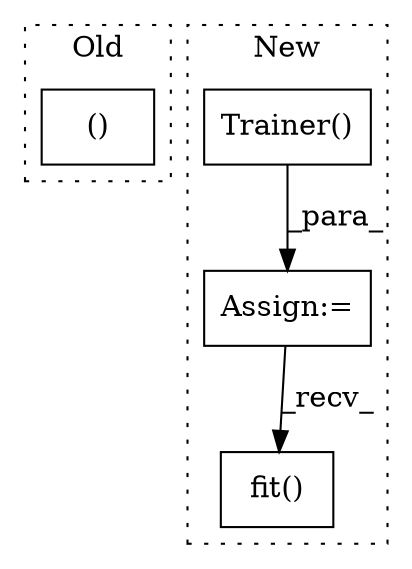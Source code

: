 digraph G {
subgraph cluster0 {
1 [label="()" a="54" s="22862" l="230" shape="box"];
label = "Old";
style="dotted";
}
subgraph cluster1 {
2 [label="Trainer()" a="75" s="10468" l="50" shape="box"];
3 [label="Assign:=" a="68" s="10465" l="3" shape="box"];
4 [label="fit()" a="75" s="10526,10543" l="12,18" shape="box"];
label = "New";
style="dotted";
}
2 -> 3 [label="_para_"];
3 -> 4 [label="_recv_"];
}